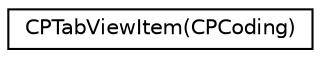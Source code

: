 digraph "Graphical Class Hierarchy"
{
  edge [fontname="Helvetica",fontsize="10",labelfontname="Helvetica",labelfontsize="10"];
  node [fontname="Helvetica",fontsize="10",shape=record];
  rankdir="LR";
  Node1 [label="CPTabViewItem(CPCoding)",height=0.2,width=0.4,color="black", fillcolor="white", style="filled",URL="$category_c_p_tab_view_item_07_c_p_coding_08.html"];
}
